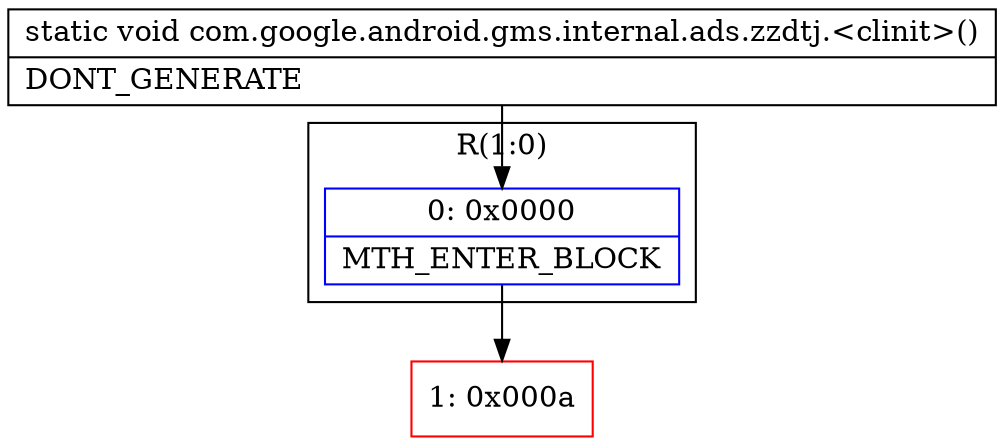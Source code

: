 digraph "CFG forcom.google.android.gms.internal.ads.zzdtj.\<clinit\>()V" {
subgraph cluster_Region_485863224 {
label = "R(1:0)";
node [shape=record,color=blue];
Node_0 [shape=record,label="{0\:\ 0x0000|MTH_ENTER_BLOCK\l}"];
}
Node_1 [shape=record,color=red,label="{1\:\ 0x000a}"];
MethodNode[shape=record,label="{static void com.google.android.gms.internal.ads.zzdtj.\<clinit\>()  | DONT_GENERATE\l}"];
MethodNode -> Node_0;
Node_0 -> Node_1;
}

